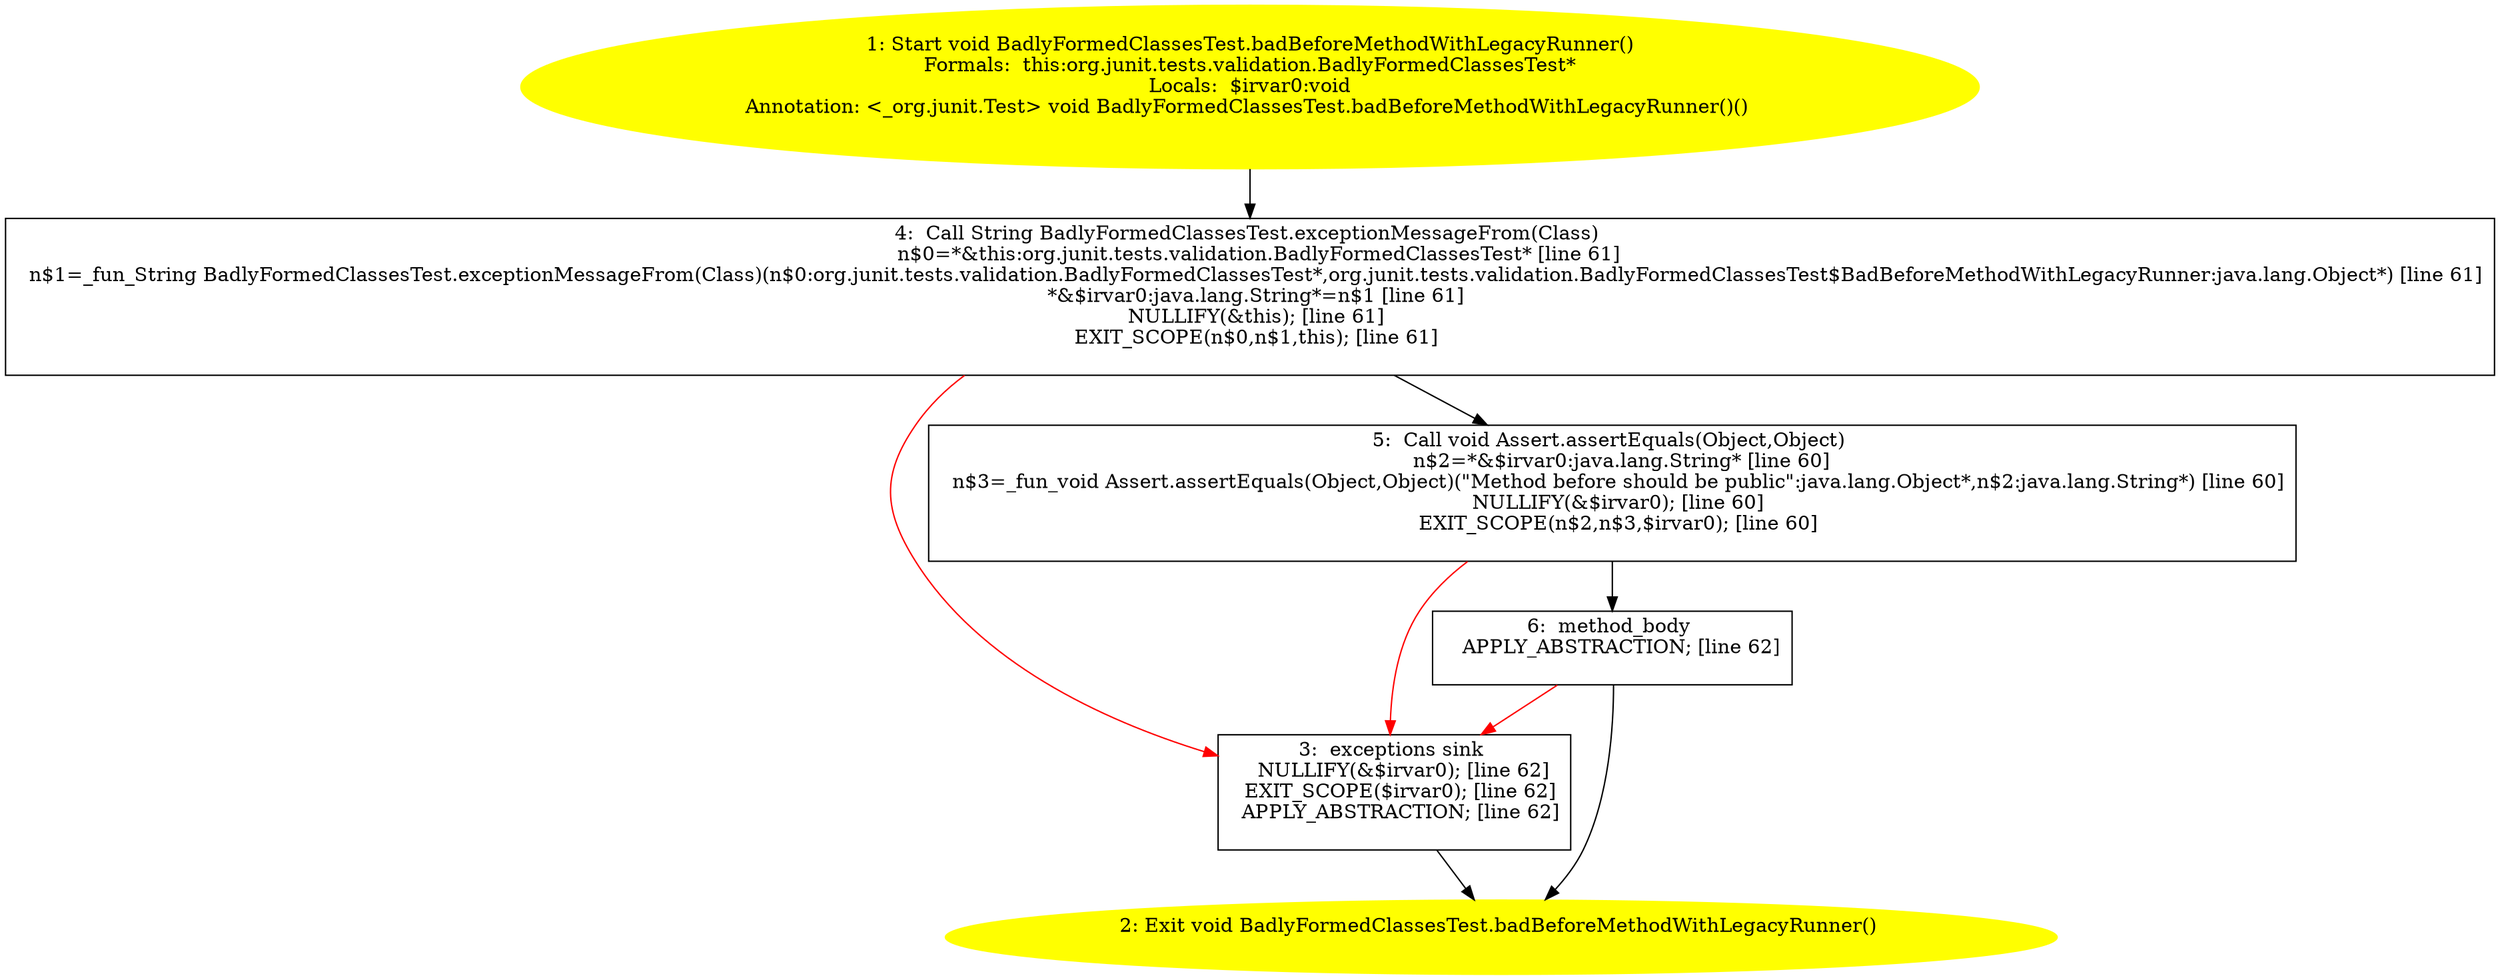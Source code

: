 /* @generated */
digraph cfg {
"org.junit.tests.validation.BadlyFormedClassesTest.badBeforeMethodWithLegacyRunner():void.8b589e5d7704e9456f1f7e65669c8285_1" [label="1: Start void BadlyFormedClassesTest.badBeforeMethodWithLegacyRunner()\nFormals:  this:org.junit.tests.validation.BadlyFormedClassesTest*\nLocals:  $irvar0:void\nAnnotation: <_org.junit.Test> void BadlyFormedClassesTest.badBeforeMethodWithLegacyRunner()() \n  " color=yellow style=filled]
	

	 "org.junit.tests.validation.BadlyFormedClassesTest.badBeforeMethodWithLegacyRunner():void.8b589e5d7704e9456f1f7e65669c8285_1" -> "org.junit.tests.validation.BadlyFormedClassesTest.badBeforeMethodWithLegacyRunner():void.8b589e5d7704e9456f1f7e65669c8285_4" ;
"org.junit.tests.validation.BadlyFormedClassesTest.badBeforeMethodWithLegacyRunner():void.8b589e5d7704e9456f1f7e65669c8285_2" [label="2: Exit void BadlyFormedClassesTest.badBeforeMethodWithLegacyRunner() \n  " color=yellow style=filled]
	

"org.junit.tests.validation.BadlyFormedClassesTest.badBeforeMethodWithLegacyRunner():void.8b589e5d7704e9456f1f7e65669c8285_3" [label="3:  exceptions sink \n   NULLIFY(&$irvar0); [line 62]\n  EXIT_SCOPE($irvar0); [line 62]\n  APPLY_ABSTRACTION; [line 62]\n " shape="box"]
	

	 "org.junit.tests.validation.BadlyFormedClassesTest.badBeforeMethodWithLegacyRunner():void.8b589e5d7704e9456f1f7e65669c8285_3" -> "org.junit.tests.validation.BadlyFormedClassesTest.badBeforeMethodWithLegacyRunner():void.8b589e5d7704e9456f1f7e65669c8285_2" ;
"org.junit.tests.validation.BadlyFormedClassesTest.badBeforeMethodWithLegacyRunner():void.8b589e5d7704e9456f1f7e65669c8285_4" [label="4:  Call String BadlyFormedClassesTest.exceptionMessageFrom(Class) \n   n$0=*&this:org.junit.tests.validation.BadlyFormedClassesTest* [line 61]\n  n$1=_fun_String BadlyFormedClassesTest.exceptionMessageFrom(Class)(n$0:org.junit.tests.validation.BadlyFormedClassesTest*,org.junit.tests.validation.BadlyFormedClassesTest$BadBeforeMethodWithLegacyRunner:java.lang.Object*) [line 61]\n  *&$irvar0:java.lang.String*=n$1 [line 61]\n  NULLIFY(&this); [line 61]\n  EXIT_SCOPE(n$0,n$1,this); [line 61]\n " shape="box"]
	

	 "org.junit.tests.validation.BadlyFormedClassesTest.badBeforeMethodWithLegacyRunner():void.8b589e5d7704e9456f1f7e65669c8285_4" -> "org.junit.tests.validation.BadlyFormedClassesTest.badBeforeMethodWithLegacyRunner():void.8b589e5d7704e9456f1f7e65669c8285_5" ;
	 "org.junit.tests.validation.BadlyFormedClassesTest.badBeforeMethodWithLegacyRunner():void.8b589e5d7704e9456f1f7e65669c8285_4" -> "org.junit.tests.validation.BadlyFormedClassesTest.badBeforeMethodWithLegacyRunner():void.8b589e5d7704e9456f1f7e65669c8285_3" [color="red" ];
"org.junit.tests.validation.BadlyFormedClassesTest.badBeforeMethodWithLegacyRunner():void.8b589e5d7704e9456f1f7e65669c8285_5" [label="5:  Call void Assert.assertEquals(Object,Object) \n   n$2=*&$irvar0:java.lang.String* [line 60]\n  n$3=_fun_void Assert.assertEquals(Object,Object)(\"Method before should be public\":java.lang.Object*,n$2:java.lang.String*) [line 60]\n  NULLIFY(&$irvar0); [line 60]\n  EXIT_SCOPE(n$2,n$3,$irvar0); [line 60]\n " shape="box"]
	

	 "org.junit.tests.validation.BadlyFormedClassesTest.badBeforeMethodWithLegacyRunner():void.8b589e5d7704e9456f1f7e65669c8285_5" -> "org.junit.tests.validation.BadlyFormedClassesTest.badBeforeMethodWithLegacyRunner():void.8b589e5d7704e9456f1f7e65669c8285_6" ;
	 "org.junit.tests.validation.BadlyFormedClassesTest.badBeforeMethodWithLegacyRunner():void.8b589e5d7704e9456f1f7e65669c8285_5" -> "org.junit.tests.validation.BadlyFormedClassesTest.badBeforeMethodWithLegacyRunner():void.8b589e5d7704e9456f1f7e65669c8285_3" [color="red" ];
"org.junit.tests.validation.BadlyFormedClassesTest.badBeforeMethodWithLegacyRunner():void.8b589e5d7704e9456f1f7e65669c8285_6" [label="6:  method_body \n   APPLY_ABSTRACTION; [line 62]\n " shape="box"]
	

	 "org.junit.tests.validation.BadlyFormedClassesTest.badBeforeMethodWithLegacyRunner():void.8b589e5d7704e9456f1f7e65669c8285_6" -> "org.junit.tests.validation.BadlyFormedClassesTest.badBeforeMethodWithLegacyRunner():void.8b589e5d7704e9456f1f7e65669c8285_2" ;
	 "org.junit.tests.validation.BadlyFormedClassesTest.badBeforeMethodWithLegacyRunner():void.8b589e5d7704e9456f1f7e65669c8285_6" -> "org.junit.tests.validation.BadlyFormedClassesTest.badBeforeMethodWithLegacyRunner():void.8b589e5d7704e9456f1f7e65669c8285_3" [color="red" ];
}
